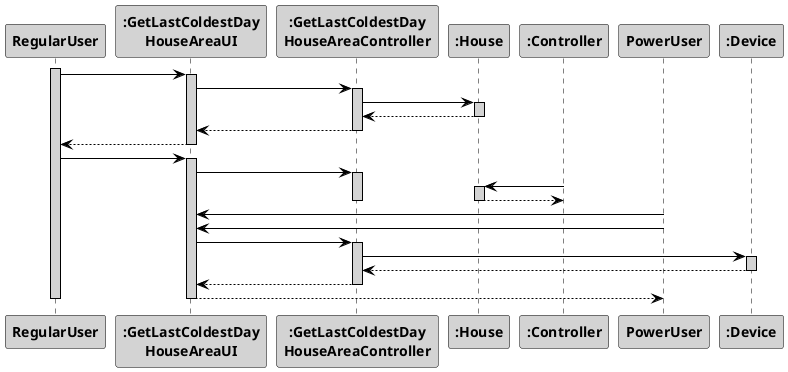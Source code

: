 @startuml
skinparam sequenceMessageAlign center
skinparam sequence {
	ArrowColor Black
	ActorBorderColor DarkBlue
	LifeLineBorderColor black
	LifeLineBackgroundColor LightGrey

	ParticipantBorderColor Black
	ParticipantBackgroundColor LightGrey
	ParticipantFontStyle Bold

	ActorBackgroundColor DimGrey
	ActorFontColor DeepSkyBlue
	ActorFontStyle Bold
	ActorFontSize 17
	ActorFontName Aapex
}

activate RegularUser
actor RegularUser
RegularUser -> ":GetLastColdestDay\nHouseAreaUI":
activate ":GetLastColdestDay\nHouseAreaUI"
":GetLastColdestDay\nHouseAreaUI" -> ":GetLastColdestDay\nHouseAreaController":
activate ":GetLastColdestDay\nHouseAreaController"
":GetLastColdestDay\nHouseAreaController" -> ":House":
activate ":House"
":GetLastColdestDay\nHouseAreaController" <-- ":House":
deactivate ":House"
":GetLastColdestDay\nHouseAreaUI" <-- ":GetLastColdestDay\nHouseAreaController":
deactivate ":GetLastColdestDay\nHouseAreaController"
RegularUser <-- ":GetLastColdestDay\nHouseAreaUI":
deactivate ":GetLastColdestDay\nHouseAreaUI"

RegularUser -> ":GetLastColdestDay\nHouseAreaUI":
activate ":GetLastColdestDay\nHouseAreaUI"
":GetLastColdestDay\nHouseAreaUI" -> ":GetLastColdestDay\nHouseAreaController":
activate ":GetLastColdestDay\nHouseAreaController"
":Controller" -> ":House":
activate ":House"
":Controller" <-- ":House":
deactivate ":House"
deactivate ":GetLastColdestDay\nHouseAreaController"

PowerUser -> ":GetLastColdestDay\nHouseAreaUI":
PowerUser -> ":GetLastColdestDay\nHouseAreaUI":
":GetLastColdestDay\nHouseAreaUI" -> ":GetLastColdestDay\nHouseAreaController":
activate ":GetLastColdestDay\nHouseAreaController"
":GetLastColdestDay\nHouseAreaController" -> ":Device":
activate ":Device"
":GetLastColdestDay\nHouseAreaController" <-- ":Device":
deactivate ":Device"
":GetLastColdestDay\nHouseAreaUI" <-- ":GetLastColdestDay\nHouseAreaController":
deactivate ":GetLastColdestDay\nHouseAreaController"
PowerUser <-- ":GetLastColdestDay\nHouseAreaUI":
deactivate ":GetLastColdestDay\nHouseAreaUI"

deactivate RegularUser


@enduml
